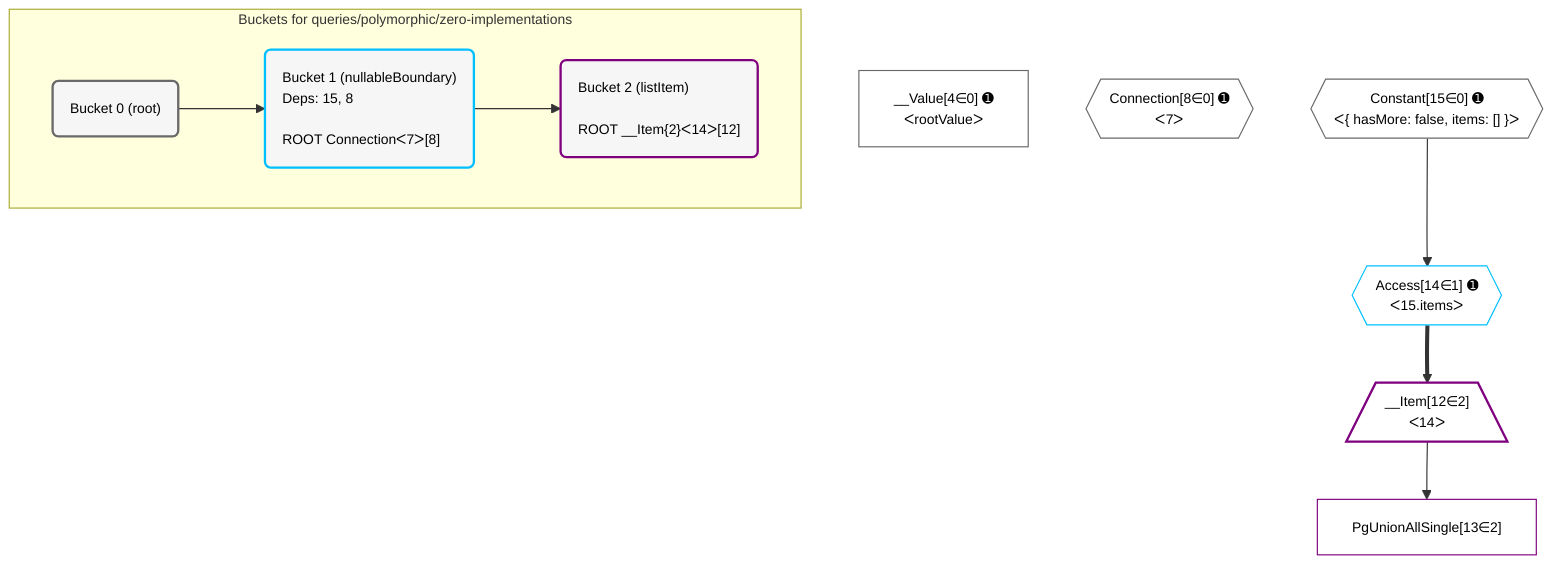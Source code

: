 %%{init: {'themeVariables': { 'fontSize': '12px'}}}%%
graph TD
    classDef path fill:#eee,stroke:#000,color:#000
    classDef plan fill:#fff,stroke-width:1px,color:#000
    classDef itemplan fill:#fff,stroke-width:2px,color:#000
    classDef unbatchedplan fill:#dff,stroke-width:1px,color:#000
    classDef sideeffectplan fill:#fcc,stroke-width:2px,color:#000
    classDef bucket fill:#f6f6f6,color:#000,stroke-width:2px,text-align:left


    %% plan dependencies
    __Value4["__Value[4∈0] ➊<br />ᐸrootValueᐳ"]:::plan
    Connection8{{"Connection[8∈0] ➊<br />ᐸ7ᐳ"}}:::plan
    Constant15{{"Constant[15∈0] ➊<br />ᐸ{ hasMore: false, items: [] }ᐳ"}}:::plan
    Access14{{"Access[14∈1] ➊<br />ᐸ15.itemsᐳ"}}:::plan
    Constant15 --> Access14
    __Item12[/"__Item[12∈2]<br />ᐸ14ᐳ"\]:::itemplan
    Access14 ==> __Item12
    PgUnionAllSingle13["PgUnionAllSingle[13∈2]"]:::plan
    __Item12 --> PgUnionAllSingle13

    %% define steps

    subgraph "Buckets for queries/polymorphic/zero-implementations"
    Bucket0("Bucket 0 (root)"):::bucket
    classDef bucket0 stroke:#696969
    class Bucket0,__Value4,Connection8,Constant15 bucket0
    Bucket1("Bucket 1 (nullableBoundary)<br />Deps: 15, 8<br /><br />ROOT Connectionᐸ7ᐳ[8]"):::bucket
    classDef bucket1 stroke:#00bfff
    class Bucket1,Access14 bucket1
    Bucket2("Bucket 2 (listItem)<br /><br />ROOT __Item{2}ᐸ14ᐳ[12]"):::bucket
    classDef bucket2 stroke:#7f007f
    class Bucket2,__Item12,PgUnionAllSingle13 bucket2
    Bucket0 --> Bucket1
    Bucket1 --> Bucket2
    end